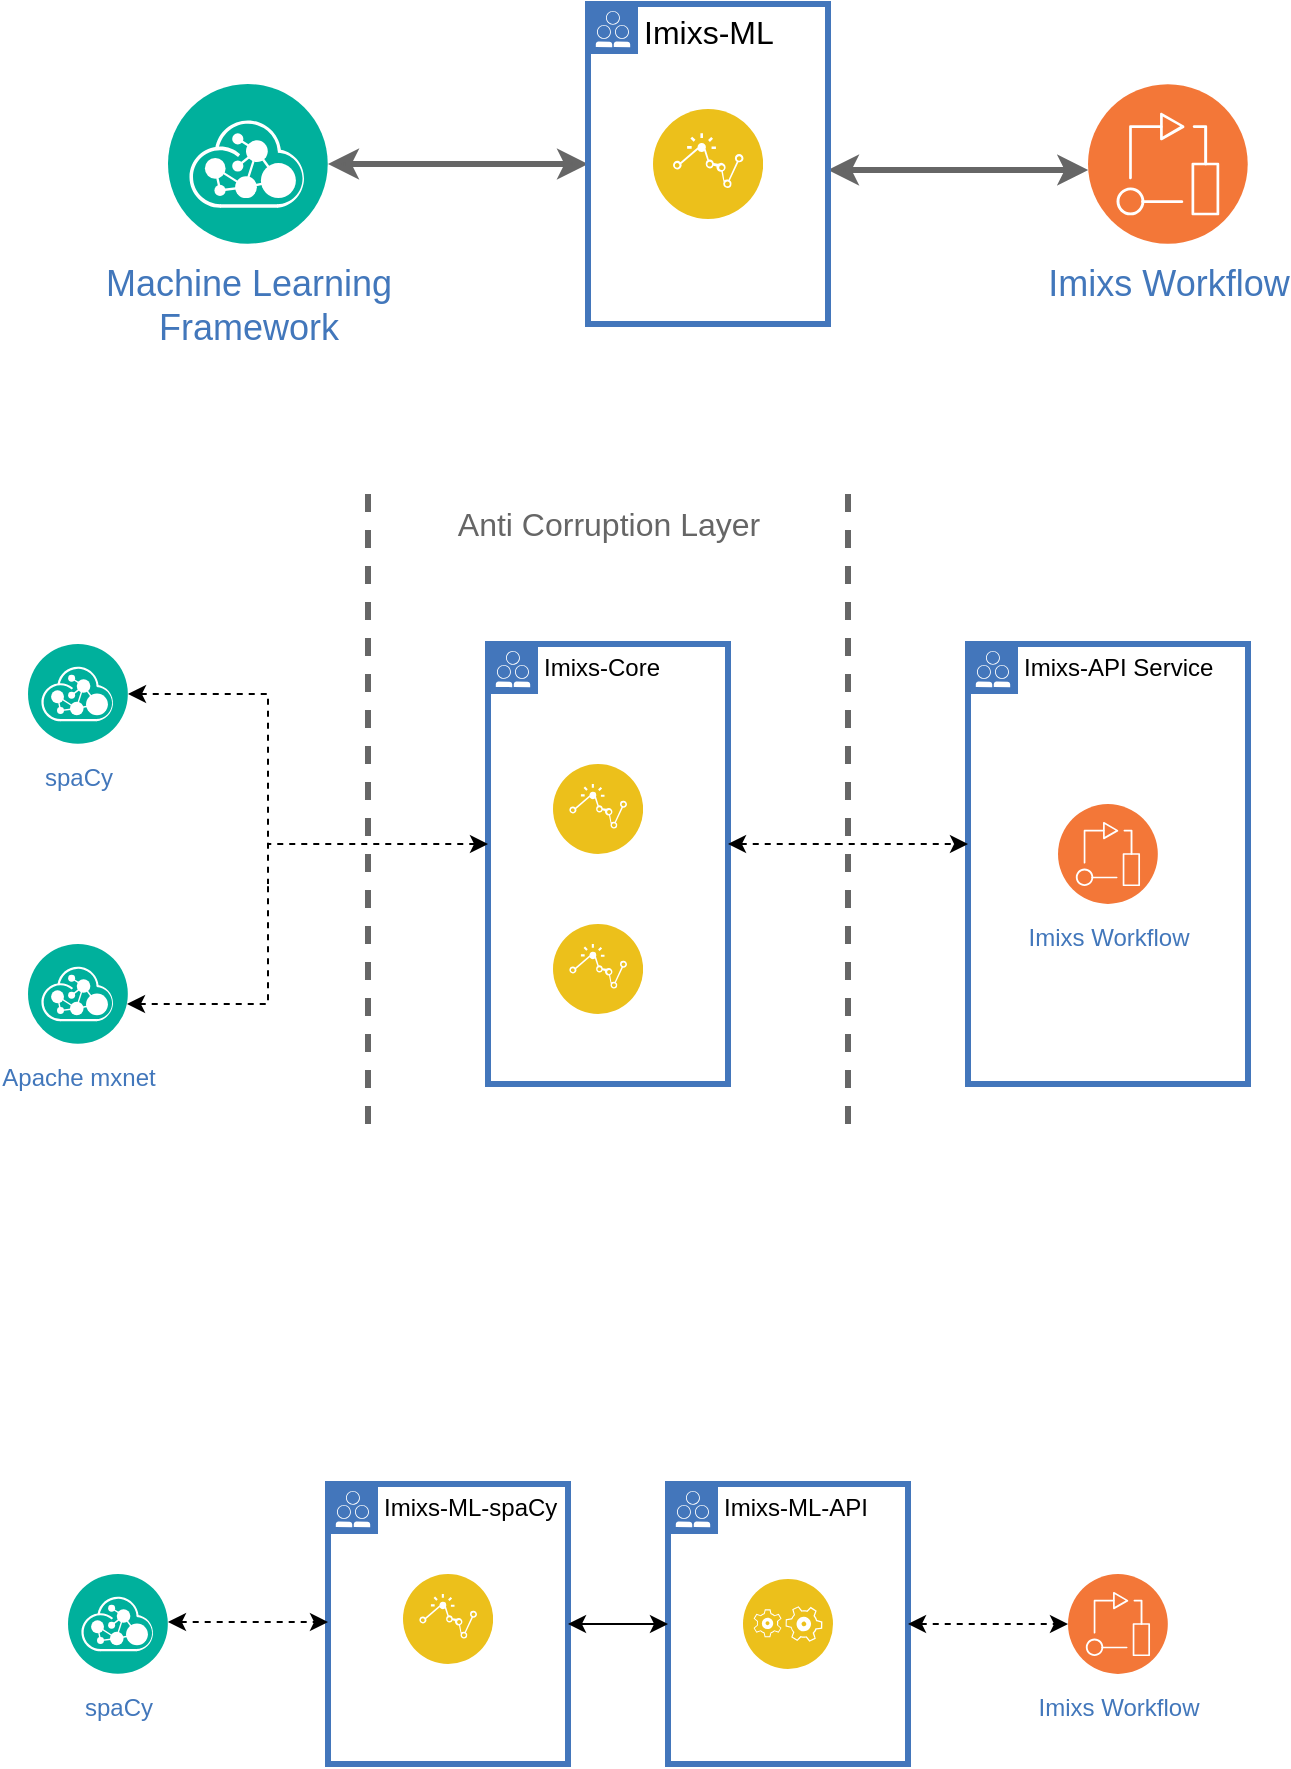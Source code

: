 <mxfile version="13.1.3" type="device"><diagram id="WRrjxI1vxbq5a2VLT-Ze" name="Page-1"><mxGraphModel dx="1020" dy="696" grid="1" gridSize="10" guides="1" tooltips="1" connect="1" arrows="1" fold="1" page="1" pageScale="1" pageWidth="1100" pageHeight="850" math="0" shadow="0"><root><mxCell id="0"/><mxCell id="1" parent="0"/><mxCell id="nu2w6wLr4gr7auDzKvVK-96" style="edgeStyle=orthogonalEdgeStyle;rounded=0;orthogonalLoop=1;jettySize=auto;html=1;fontSize=14;strokeColor=#666666;strokeWidth=3;startArrow=classic;startFill=1;" parent="1" source="1prRxek4kbIvXeneoo38-10" target="1prRxek4kbIvXeneoo38-13" edge="1"><mxGeometry relative="1" as="geometry"><mxPoint x="294.81" y="130" as="sourcePoint"/><mxPoint x="390" y="122.5" as="targetPoint"/></mxGeometry></mxCell><mxCell id="1prRxek4kbIvXeneoo38-10" value="&lt;div style=&quot;font-size: 18px&quot;&gt;Machine Learning &lt;br&gt;Framework&lt;/div&gt;&lt;div style=&quot;font-size: 18px&quot;&gt;&lt;br style=&quot;font-size: 18px&quot;&gt;&lt;/div&gt;" style="aspect=fixed;perimeter=ellipsePerimeter;html=1;align=center;shadow=0;dashed=0;fontColor=#4277BB;labelBackgroundColor=#ffffff;fontSize=18;spacingTop=3;image;image=img/lib/ibm/management/api_management.svg;strokeColor=#734198;" vertex="1" parent="1"><mxGeometry x="180" y="80" width="80" height="80" as="geometry"/></mxCell><mxCell id="1prRxek4kbIvXeneoo38-11" value="Imixs Workflow" style="aspect=fixed;perimeter=ellipsePerimeter;html=1;align=center;shadow=0;dashed=0;fontColor=#4277BB;labelBackgroundColor=#ffffff;fontSize=18;spacingTop=3;image;image=img/lib/ibm/devops/devops.svg;strokeColor=#734198;" vertex="1" parent="1"><mxGeometry x="640" y="80" width="80" height="80" as="geometry"/></mxCell><mxCell id="1prRxek4kbIvXeneoo38-12" value="" style="edgeStyle=elbowEdgeStyle;rounded=0;elbow=vertical;html=1;labelBackgroundColor=#ffffff;startArrow=classic;startFill=1;startSize=6;endArrow=classic;endFill=1;endSize=6;jettySize=auto;orthogonalLoop=1;strokeWidth=3;fontSize=14;strokeColor=#666666;" edge="1" parent="1" source="1prRxek4kbIvXeneoo38-13" target="1prRxek4kbIvXeneoo38-11"><mxGeometry width="60" height="60" relative="1" as="geometry"><mxPoint x="500" y="123" as="sourcePoint"/><mxPoint x="670" y="250" as="targetPoint"/><Array as="points"><mxPoint x="610" y="123"/></Array></mxGeometry></mxCell><mxCell id="1prRxek4kbIvXeneoo38-13" value="Imixs-ML" style="shape=mxgraph.ibm.box;prType=public;fontStyle=0;verticalAlign=top;align=left;spacingLeft=32;spacingTop=4;fillColor=none;rounded=0;whiteSpace=wrap;html=1;strokeColor=#4376BB;strokeWidth=3;dashed=0;container=1;spacing=-4;collapsible=0;expand=0;recursiveResize=0;fontSize=16;" vertex="1" parent="1"><mxGeometry x="390" y="40" width="120" height="160" as="geometry"/></mxCell><mxCell id="1prRxek4kbIvXeneoo38-4" value="" style="aspect=fixed;perimeter=ellipsePerimeter;html=1;align=center;shadow=0;dashed=0;fontColor=#4277BB;labelBackgroundColor=#ffffff;fontSize=12;spacingTop=3;image;image=img/lib/ibm/applications/actionable_insight.svg;strokeColor=#734198;" vertex="1" parent="1prRxek4kbIvXeneoo38-13"><mxGeometry x="32.5" y="52.5" width="55" height="55" as="geometry"/></mxCell><mxCell id="1prRxek4kbIvXeneoo38-22" value="Anti Corruption Layer" style="text;html=1;strokeColor=none;fillColor=none;align=center;verticalAlign=middle;whiteSpace=wrap;rounded=0;fontSize=16;fontColor=#666666;" vertex="1" parent="1"><mxGeometry x="296.5" y="290" width="207" height="20" as="geometry"/></mxCell><mxCell id="1prRxek4kbIvXeneoo38-23" value="" style="endArrow=none;dashed=1;html=1;strokeColor=#666666;strokeWidth=3;fontSize=18;" edge="1" parent="1"><mxGeometry width="50" height="50" relative="1" as="geometry"><mxPoint x="280" y="600" as="sourcePoint"/><mxPoint x="280" y="280" as="targetPoint"/></mxGeometry></mxCell><mxCell id="1prRxek4kbIvXeneoo38-24" value="" style="endArrow=none;dashed=1;html=1;strokeColor=#666666;strokeWidth=3;fontSize=18;" edge="1" parent="1"><mxGeometry width="50" height="50" relative="1" as="geometry"><mxPoint x="520" y="600" as="sourcePoint"/><mxPoint x="520" y="280" as="targetPoint"/></mxGeometry></mxCell><mxCell id="1prRxek4kbIvXeneoo38-25" value="Imixs-Core" style="shape=mxgraph.ibm.box;prType=public;fontStyle=0;verticalAlign=top;align=left;spacingLeft=32;spacingTop=4;fillColor=none;rounded=0;whiteSpace=wrap;html=1;strokeColor=#4376BB;strokeWidth=3;dashed=0;container=1;spacing=-4;collapsible=0;expand=0;recursiveResize=0;fontSize=12;" vertex="1" parent="1"><mxGeometry x="340" y="360" width="120" height="220" as="geometry"/></mxCell><mxCell id="1prRxek4kbIvXeneoo38-26" value="" style="aspect=fixed;perimeter=ellipsePerimeter;html=1;align=center;shadow=0;dashed=0;fontColor=#4277BB;labelBackgroundColor=#ffffff;fontSize=12;spacingTop=3;image;image=img/lib/ibm/applications/actionable_insight.svg;strokeColor=#734198;" vertex="1" parent="1prRxek4kbIvXeneoo38-25"><mxGeometry x="32.5" y="60" width="45" height="45" as="geometry"/></mxCell><mxCell id="1prRxek4kbIvXeneoo38-36" value="" style="aspect=fixed;perimeter=ellipsePerimeter;html=1;align=center;shadow=0;dashed=0;fontColor=#4277BB;labelBackgroundColor=#ffffff;fontSize=12;spacingTop=3;image;image=img/lib/ibm/applications/actionable_insight.svg;strokeColor=#734198;" vertex="1" parent="1prRxek4kbIvXeneoo38-25"><mxGeometry x="32.5" y="140" width="45" height="45" as="geometry"/></mxCell><mxCell id="1prRxek4kbIvXeneoo38-27" value="spaCy" style="aspect=fixed;perimeter=ellipsePerimeter;html=1;align=center;shadow=0;dashed=0;fontColor=#4277BB;labelBackgroundColor=#ffffff;fontSize=12;spacingTop=3;image;image=img/lib/ibm/management/api_management.svg;strokeColor=#734198;" vertex="1" parent="1"><mxGeometry x="110" y="360" width="50" height="50" as="geometry"/></mxCell><mxCell id="1prRxek4kbIvXeneoo38-28" value="Apache mxnet" style="aspect=fixed;perimeter=ellipsePerimeter;html=1;align=center;shadow=0;dashed=0;fontColor=#4277BB;labelBackgroundColor=#ffffff;fontSize=12;spacingTop=3;image;image=img/lib/ibm/management/api_management.svg;strokeColor=#734198;" vertex="1" parent="1"><mxGeometry x="110" y="510" width="50" height="50" as="geometry"/></mxCell><mxCell id="1prRxek4kbIvXeneoo38-32" value="Imixs-API Service" style="shape=mxgraph.ibm.box;prType=public;fontStyle=0;verticalAlign=top;align=left;spacingLeft=32;spacingTop=4;fillColor=none;rounded=0;whiteSpace=wrap;html=1;strokeColor=#4376BB;strokeWidth=3;dashed=0;container=1;spacing=-4;collapsible=0;expand=0;recursiveResize=0;fontSize=12;" vertex="1" parent="1"><mxGeometry x="580" y="360" width="140" height="220" as="geometry"/></mxCell><mxCell id="1prRxek4kbIvXeneoo38-37" value="Imixs Workflow" style="aspect=fixed;perimeter=ellipsePerimeter;html=1;align=center;shadow=0;dashed=0;fontColor=#4277BB;labelBackgroundColor=#ffffff;fontSize=12;spacingTop=3;image;image=img/lib/ibm/devops/devops.svg;strokeColor=#734198;" vertex="1" parent="1prRxek4kbIvXeneoo38-32"><mxGeometry x="45" y="80" width="50" height="50" as="geometry"/></mxCell><mxCell id="1prRxek4kbIvXeneoo38-38" value="" style="edgeStyle=elbowEdgeStyle;rounded=0;elbow=vertical;html=1;labelBackgroundColor=#ffffff;startArrow=classic;startFill=1;endArrow=classic;endFill=1;jettySize=auto;orthogonalLoop=1;strokeWidth=1;fontSize=14;dashed=1;" edge="1" parent="1" source="1prRxek4kbIvXeneoo38-25" target="1prRxek4kbIvXeneoo38-32"><mxGeometry width="60" height="60" relative="1" as="geometry"><mxPoint x="540" y="680" as="sourcePoint"/><mxPoint x="570" y="500" as="targetPoint"/><Array as="points"><mxPoint x="540" y="460"/><mxPoint x="510" y="480"/><mxPoint x="516" y="443"/></Array></mxGeometry></mxCell><mxCell id="1prRxek4kbIvXeneoo38-39" value="" style="edgeStyle=elbowEdgeStyle;rounded=0;elbow=vertical;html=1;labelBackgroundColor=#ffffff;startArrow=classic;startFill=1;endArrow=none;endFill=0;jettySize=auto;orthogonalLoop=1;strokeWidth=1;fontSize=14;dashed=1;" edge="1" parent="1" source="1prRxek4kbIvXeneoo38-27"><mxGeometry width="60" height="60" relative="1" as="geometry"><mxPoint x="470" y="490" as="sourcePoint"/><mxPoint x="230" y="480" as="targetPoint"/><Array as="points"><mxPoint x="230" y="385"/><mxPoint x="526" y="453"/></Array></mxGeometry></mxCell><mxCell id="1prRxek4kbIvXeneoo38-40" value="" style="edgeStyle=elbowEdgeStyle;rounded=0;elbow=vertical;html=1;labelBackgroundColor=#ffffff;startArrow=classic;startFill=1;endArrow=none;endFill=0;jettySize=auto;orthogonalLoop=1;strokeWidth=1;fontSize=14;dashed=1;" edge="1" parent="1" source="1prRxek4kbIvXeneoo38-28"><mxGeometry width="60" height="60" relative="1" as="geometry"><mxPoint x="200" y="540" as="sourcePoint"/><mxPoint x="230" y="480" as="targetPoint"/><Array as="points"><mxPoint x="230" y="540"/><mxPoint x="536" y="463"/></Array></mxGeometry></mxCell><mxCell id="1prRxek4kbIvXeneoo38-41" value="" style="edgeStyle=elbowEdgeStyle;rounded=0;elbow=vertical;html=1;labelBackgroundColor=#ffffff;startArrow=classic;startFill=1;endArrow=none;endFill=0;jettySize=auto;orthogonalLoop=1;strokeWidth=1;fontSize=14;dashed=1;" edge="1" parent="1" source="1prRxek4kbIvXeneoo38-25"><mxGeometry width="60" height="60" relative="1" as="geometry"><mxPoint x="170" y="395" as="sourcePoint"/><mxPoint x="230" y="460" as="targetPoint"/><Array as="points"><mxPoint x="280" y="460"/><mxPoint x="240" y="395"/><mxPoint x="536" y="463"/></Array></mxGeometry></mxCell><mxCell id="1prRxek4kbIvXeneoo38-42" value="spaCy" style="aspect=fixed;perimeter=ellipsePerimeter;html=1;align=center;shadow=0;dashed=0;fontColor=#4277BB;labelBackgroundColor=#ffffff;fontSize=12;spacingTop=3;image;image=img/lib/ibm/management/api_management.svg;strokeColor=#734198;" vertex="1" parent="1"><mxGeometry x="130" y="825" width="50" height="50" as="geometry"/></mxCell><mxCell id="1prRxek4kbIvXeneoo38-43" value="Imixs-ML-spaCy" style="shape=mxgraph.ibm.box;prType=public;fontStyle=0;verticalAlign=top;align=left;spacingLeft=32;spacingTop=4;fillColor=none;rounded=0;whiteSpace=wrap;html=1;strokeColor=#4376BB;strokeWidth=3;dashed=0;container=1;spacing=-4;collapsible=0;expand=0;recursiveResize=0;fontSize=12;" vertex="1" parent="1"><mxGeometry x="260" y="780" width="120" height="140" as="geometry"/></mxCell><mxCell id="1prRxek4kbIvXeneoo38-44" value="" style="aspect=fixed;perimeter=ellipsePerimeter;html=1;align=center;shadow=0;dashed=0;fontColor=#4277BB;labelBackgroundColor=#ffffff;fontSize=12;spacingTop=3;image;image=img/lib/ibm/applications/actionable_insight.svg;strokeColor=#734198;" vertex="1" parent="1prRxek4kbIvXeneoo38-43"><mxGeometry x="37.5" y="45" width="45" height="45" as="geometry"/></mxCell><mxCell id="1prRxek4kbIvXeneoo38-46" value="Imixs Workflow" style="aspect=fixed;perimeter=ellipsePerimeter;html=1;align=center;shadow=0;dashed=0;fontColor=#4277BB;labelBackgroundColor=#ffffff;fontSize=12;spacingTop=3;image;image=img/lib/ibm/devops/devops.svg;strokeColor=#734198;" vertex="1" parent="1"><mxGeometry x="630" y="825" width="50" height="50" as="geometry"/></mxCell><mxCell id="1prRxek4kbIvXeneoo38-47" value="Imixs-ML-API " style="shape=mxgraph.ibm.box;prType=public;fontStyle=0;verticalAlign=top;align=left;spacingLeft=32;spacingTop=4;fillColor=none;rounded=0;whiteSpace=wrap;html=1;strokeColor=#4376BB;strokeWidth=3;dashed=0;container=1;spacing=-4;collapsible=0;expand=0;recursiveResize=0;fontSize=12;" vertex="1" parent="1"><mxGeometry x="430" y="780" width="120" height="140" as="geometry"/></mxCell><mxCell id="1prRxek4kbIvXeneoo38-49" value="" style="aspect=fixed;perimeter=ellipsePerimeter;html=1;align=center;shadow=0;dashed=0;fontColor=#4277BB;labelBackgroundColor=#ffffff;fontSize=12;spacingTop=3;image;image=img/lib/ibm/applications/application_logic.svg;strokeColor=#734198;" vertex="1" parent="1prRxek4kbIvXeneoo38-47"><mxGeometry x="37.5" y="47.5" width="45" height="45" as="geometry"/></mxCell><mxCell id="1prRxek4kbIvXeneoo38-50" value="" style="edgeStyle=elbowEdgeStyle;rounded=0;elbow=vertical;html=1;labelBackgroundColor=#ffffff;startArrow=classic;startFill=1;endArrow=classic;endFill=1;jettySize=auto;orthogonalLoop=1;strokeWidth=1;fontSize=14;dashed=1;" edge="1" parent="1" source="1prRxek4kbIvXeneoo38-42" target="1prRxek4kbIvXeneoo38-43"><mxGeometry width="60" height="60" relative="1" as="geometry"><mxPoint x="170" y="849" as="sourcePoint"/><mxPoint x="260" y="849" as="targetPoint"/><Array as="points"><mxPoint x="220" y="849"/><mxPoint x="190" y="869"/><mxPoint x="196" y="832"/></Array></mxGeometry></mxCell><mxCell id="1prRxek4kbIvXeneoo38-52" value="" style="edgeStyle=elbowEdgeStyle;rounded=0;elbow=vertical;html=1;labelBackgroundColor=#ffffff;startArrow=classic;startFill=1;endArrow=classic;endFill=1;jettySize=auto;orthogonalLoop=1;strokeWidth=1;fontSize=14;dashed=1;" edge="1" parent="1" source="1prRxek4kbIvXeneoo38-47" target="1prRxek4kbIvXeneoo38-46"><mxGeometry width="60" height="60" relative="1" as="geometry"><mxPoint x="550.0" y="910" as="sourcePoint"/><mxPoint x="630.02" y="910" as="targetPoint"/><Array as="points"><mxPoint x="600" y="850"/><mxPoint x="590.02" y="910"/><mxPoint x="560.02" y="930"/><mxPoint x="566.02" y="893"/></Array></mxGeometry></mxCell><mxCell id="1prRxek4kbIvXeneoo38-55" value="" style="edgeStyle=elbowEdgeStyle;rounded=0;elbow=vertical;html=1;labelBackgroundColor=#ffffff;startArrow=classic;startFill=1;endArrow=classic;endFill=1;jettySize=auto;orthogonalLoop=1;strokeWidth=1;fontSize=14;" edge="1" parent="1" source="1prRxek4kbIvXeneoo38-43" target="1prRxek4kbIvXeneoo38-47"><mxGeometry width="60" height="60" relative="1" as="geometry"><mxPoint x="560" y="860" as="sourcePoint"/><mxPoint x="640" y="860" as="targetPoint"/><Array as="points"><mxPoint x="400" y="850"/><mxPoint x="410" y="860"/><mxPoint x="600.02" y="920"/><mxPoint x="570.02" y="940"/><mxPoint x="576.02" y="903"/></Array></mxGeometry></mxCell></root></mxGraphModel></diagram></mxfile>